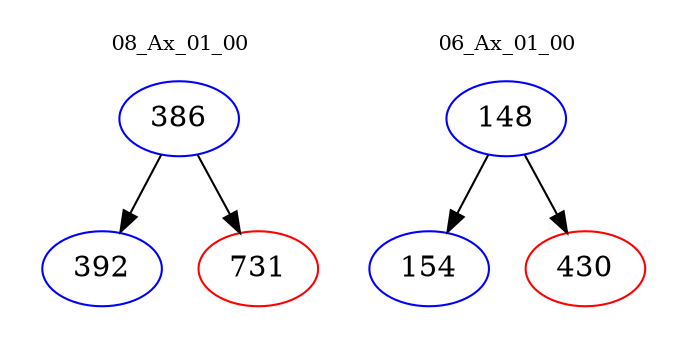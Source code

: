 digraph{
subgraph cluster_0 {
color = white
label = "08_Ax_01_00";
fontsize=10;
T0_386 [label="386", color="blue"]
T0_386 -> T0_392 [color="black"]
T0_392 [label="392", color="blue"]
T0_386 -> T0_731 [color="black"]
T0_731 [label="731", color="red"]
}
subgraph cluster_1 {
color = white
label = "06_Ax_01_00";
fontsize=10;
T1_148 [label="148", color="blue"]
T1_148 -> T1_154 [color="black"]
T1_154 [label="154", color="blue"]
T1_148 -> T1_430 [color="black"]
T1_430 [label="430", color="red"]
}
}
